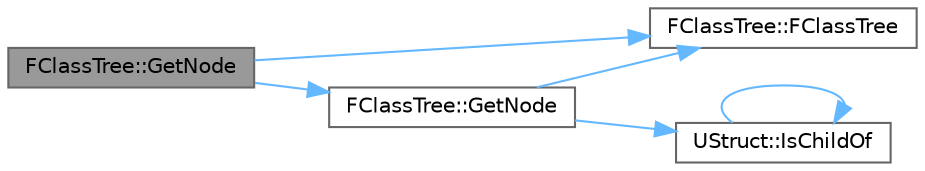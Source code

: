 digraph "FClassTree::GetNode"
{
 // INTERACTIVE_SVG=YES
 // LATEX_PDF_SIZE
  bgcolor="transparent";
  edge [fontname=Helvetica,fontsize=10,labelfontname=Helvetica,labelfontsize=10];
  node [fontname=Helvetica,fontsize=10,shape=box,height=0.2,width=0.4];
  rankdir="LR";
  Node1 [id="Node000001",label="FClassTree::GetNode",height=0.2,width=0.4,color="gray40", fillcolor="grey60", style="filled", fontcolor="black",tooltip="Find the node associated with the class specified."];
  Node1 -> Node2 [id="edge1_Node000001_Node000002",color="steelblue1",style="solid",tooltip=" "];
  Node2 [id="Node000002",label="FClassTree::FClassTree",height=0.2,width=0.4,color="grey40", fillcolor="white", style="filled",URL="$de/d1f/classFClassTree.html#ab81b1df8ddb0e9a62089da48f26bc27b",tooltip="Constructor."];
  Node1 -> Node3 [id="edge2_Node000001_Node000003",color="steelblue1",style="solid",tooltip=" "];
  Node3 [id="Node000003",label="FClassTree::GetNode",height=0.2,width=0.4,color="grey40", fillcolor="white", style="filled",URL="$de/d1f/classFClassTree.html#ab5d91adfd5c7844b215fa0501aee4877",tooltip="Find the node associated with the class specified."];
  Node3 -> Node2 [id="edge3_Node000003_Node000002",color="steelblue1",style="solid",tooltip=" "];
  Node3 -> Node4 [id="edge4_Node000003_Node000004",color="steelblue1",style="solid",tooltip=" "];
  Node4 [id="Node000004",label="UStruct::IsChildOf",height=0.2,width=0.4,color="grey40", fillcolor="white", style="filled",URL="$dc/d19/classUStruct.html#a8e3ec7a5e338fc3b99e3d81bf07d4311",tooltip="Returns true if this struct either is class T, or is a child of class T."];
  Node4 -> Node4 [id="edge5_Node000004_Node000004",color="steelblue1",style="solid",tooltip=" "];
}
